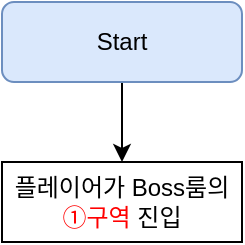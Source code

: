 <mxfile version="14.6.12" type="device"><diagram id="N5Hqpo4xPfqtyDK0K8A3" name="Page-1"><mxGraphModel dx="1422" dy="794" grid="1" gridSize="10" guides="1" tooltips="1" connect="1" arrows="1" fold="1" page="1" pageScale="1" pageWidth="827" pageHeight="1169" math="0" shadow="0"><root><mxCell id="0"/><mxCell id="1" parent="0"/><mxCell id="Yc0x5-pWqdnZRK4E-sMQ-3" style="edgeStyle=orthogonalEdgeStyle;rounded=0;orthogonalLoop=1;jettySize=auto;html=1;entryX=0.5;entryY=0;entryDx=0;entryDy=0;" edge="1" parent="1" source="Yc0x5-pWqdnZRK4E-sMQ-5" target="Yc0x5-pWqdnZRK4E-sMQ-2"><mxGeometry relative="1" as="geometry"><mxPoint x="220" y="120" as="sourcePoint"/></mxGeometry></mxCell><mxCell id="Yc0x5-pWqdnZRK4E-sMQ-2" value="플레이어가 Boss룸의 &lt;font color=&quot;#ff0000&quot;&gt;①구역&lt;/font&gt; 진입" style="rounded=0;whiteSpace=wrap;html=1;" vertex="1" parent="1"><mxGeometry x="160" y="160" width="120" height="40" as="geometry"/></mxCell><mxCell id="Yc0x5-pWqdnZRK4E-sMQ-5" value="Start" style="rounded=1;whiteSpace=wrap;html=1;fillColor=#dae8fc;strokeColor=#6c8ebf;" vertex="1" parent="1"><mxGeometry x="160" y="80" width="120" height="40" as="geometry"/></mxCell></root></mxGraphModel></diagram></mxfile>